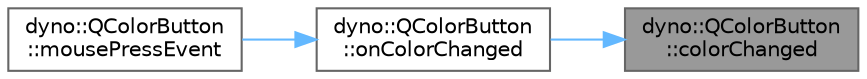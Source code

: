 digraph "dyno::QColorButton::colorChanged"
{
 // LATEX_PDF_SIZE
  bgcolor="transparent";
  edge [fontname=Helvetica,fontsize=10,labelfontname=Helvetica,labelfontsize=10];
  node [fontname=Helvetica,fontsize=10,shape=box,height=0.2,width=0.4];
  rankdir="RL";
  Node1 [id="Node000001",label="dyno::QColorButton\l::colorChanged",height=0.2,width=0.4,color="gray40", fillcolor="grey60", style="filled", fontcolor="black",tooltip=" "];
  Node1 -> Node2 [id="edge1_Node000001_Node000002",dir="back",color="steelblue1",style="solid",tooltip=" "];
  Node2 [id="Node000002",label="dyno::QColorButton\l::onColorChanged",height=0.2,width=0.4,color="grey40", fillcolor="white", style="filled",URL="$classdyno_1_1_q_color_button.html#abfc6030a06c3948cd0c84ad7e0a3467f",tooltip=" "];
  Node2 -> Node3 [id="edge2_Node000002_Node000003",dir="back",color="steelblue1",style="solid",tooltip=" "];
  Node3 [id="Node000003",label="dyno::QColorButton\l::mousePressEvent",height=0.2,width=0.4,color="grey40", fillcolor="white", style="filled",URL="$classdyno_1_1_q_color_button.html#a4cb21895bbd7394140c3bfdac72572db",tooltip=" "];
}
